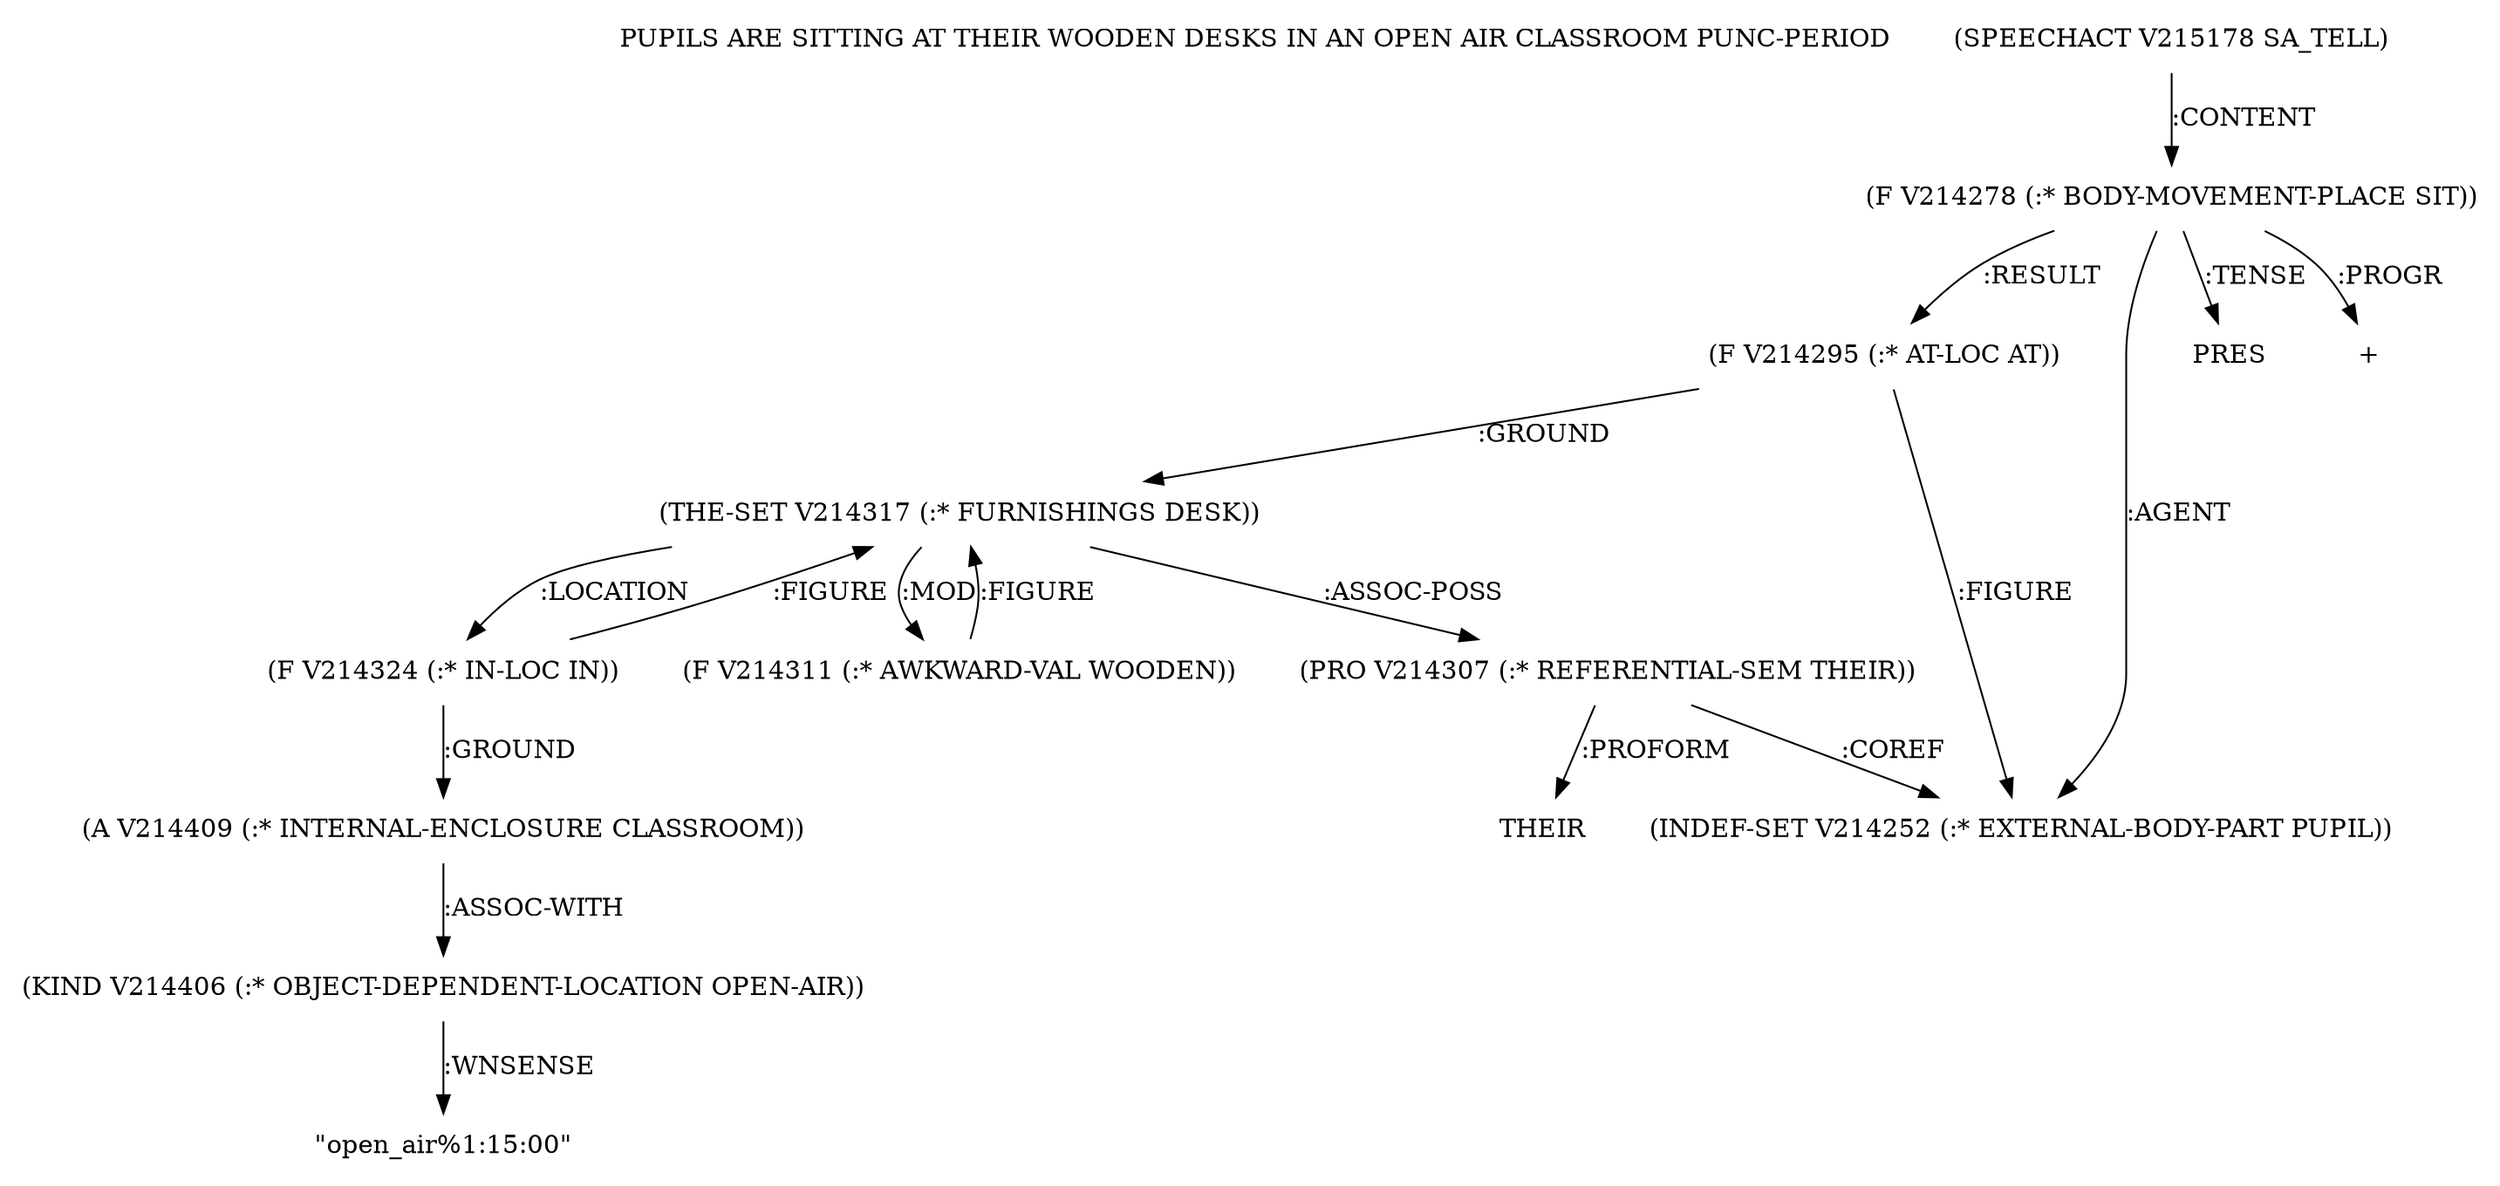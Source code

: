 digraph Terms {
  node [shape=none]
  "PUPILS ARE SITTING AT THEIR WOODEN DESKS IN AN OPEN AIR CLASSROOM PUNC-PERIOD"
  "V215178" [label="(SPEECHACT V215178 SA_TELL)"]
  "V215178" -> "V214278" [label=":CONTENT"]
  "V214278" [label="(F V214278 (:* BODY-MOVEMENT-PLACE SIT))"]
  "V214278" -> "V214295" [label=":RESULT"]
  "V214278" -> "V214252" [label=":AGENT"]
  "V214278" -> "NT219560" [label=":TENSE"]
  "NT219560" [label="PRES"]
  "V214278" -> "NT219561" [label=":PROGR"]
  "NT219561" [label="+"]
  "V214252" [label="(INDEF-SET V214252 (:* EXTERNAL-BODY-PART PUPIL))"]
  "V214295" [label="(F V214295 (:* AT-LOC AT))"]
  "V214295" -> "V214317" [label=":GROUND"]
  "V214295" -> "V214252" [label=":FIGURE"]
  "V214317" [label="(THE-SET V214317 (:* FURNISHINGS DESK))"]
  "V214317" -> "V214307" [label=":ASSOC-POSS"]
  "V214317" -> "V214324" [label=":LOCATION"]
  "V214317" -> "V214311" [label=":MOD"]
  "V214307" [label="(PRO V214307 (:* REFERENTIAL-SEM THEIR))"]
  "V214307" -> "NT219562" [label=":PROFORM"]
  "NT219562" [label="THEIR"]
  "V214307" -> "V214252" [label=":COREF"]
  "V214311" [label="(F V214311 (:* AWKWARD-VAL WOODEN))"]
  "V214311" -> "V214317" [label=":FIGURE"]
  "V214324" [label="(F V214324 (:* IN-LOC IN))"]
  "V214324" -> "V214409" [label=":GROUND"]
  "V214324" -> "V214317" [label=":FIGURE"]
  "V214409" [label="(A V214409 (:* INTERNAL-ENCLOSURE CLASSROOM))"]
  "V214409" -> "V214406" [label=":ASSOC-WITH"]
  "V214406" [label="(KIND V214406 (:* OBJECT-DEPENDENT-LOCATION OPEN-AIR))"]
  "V214406" -> "NT219563" [label=":WNSENSE"]
  "NT219563" [label="\"open_air%1:15:00\""]
}
